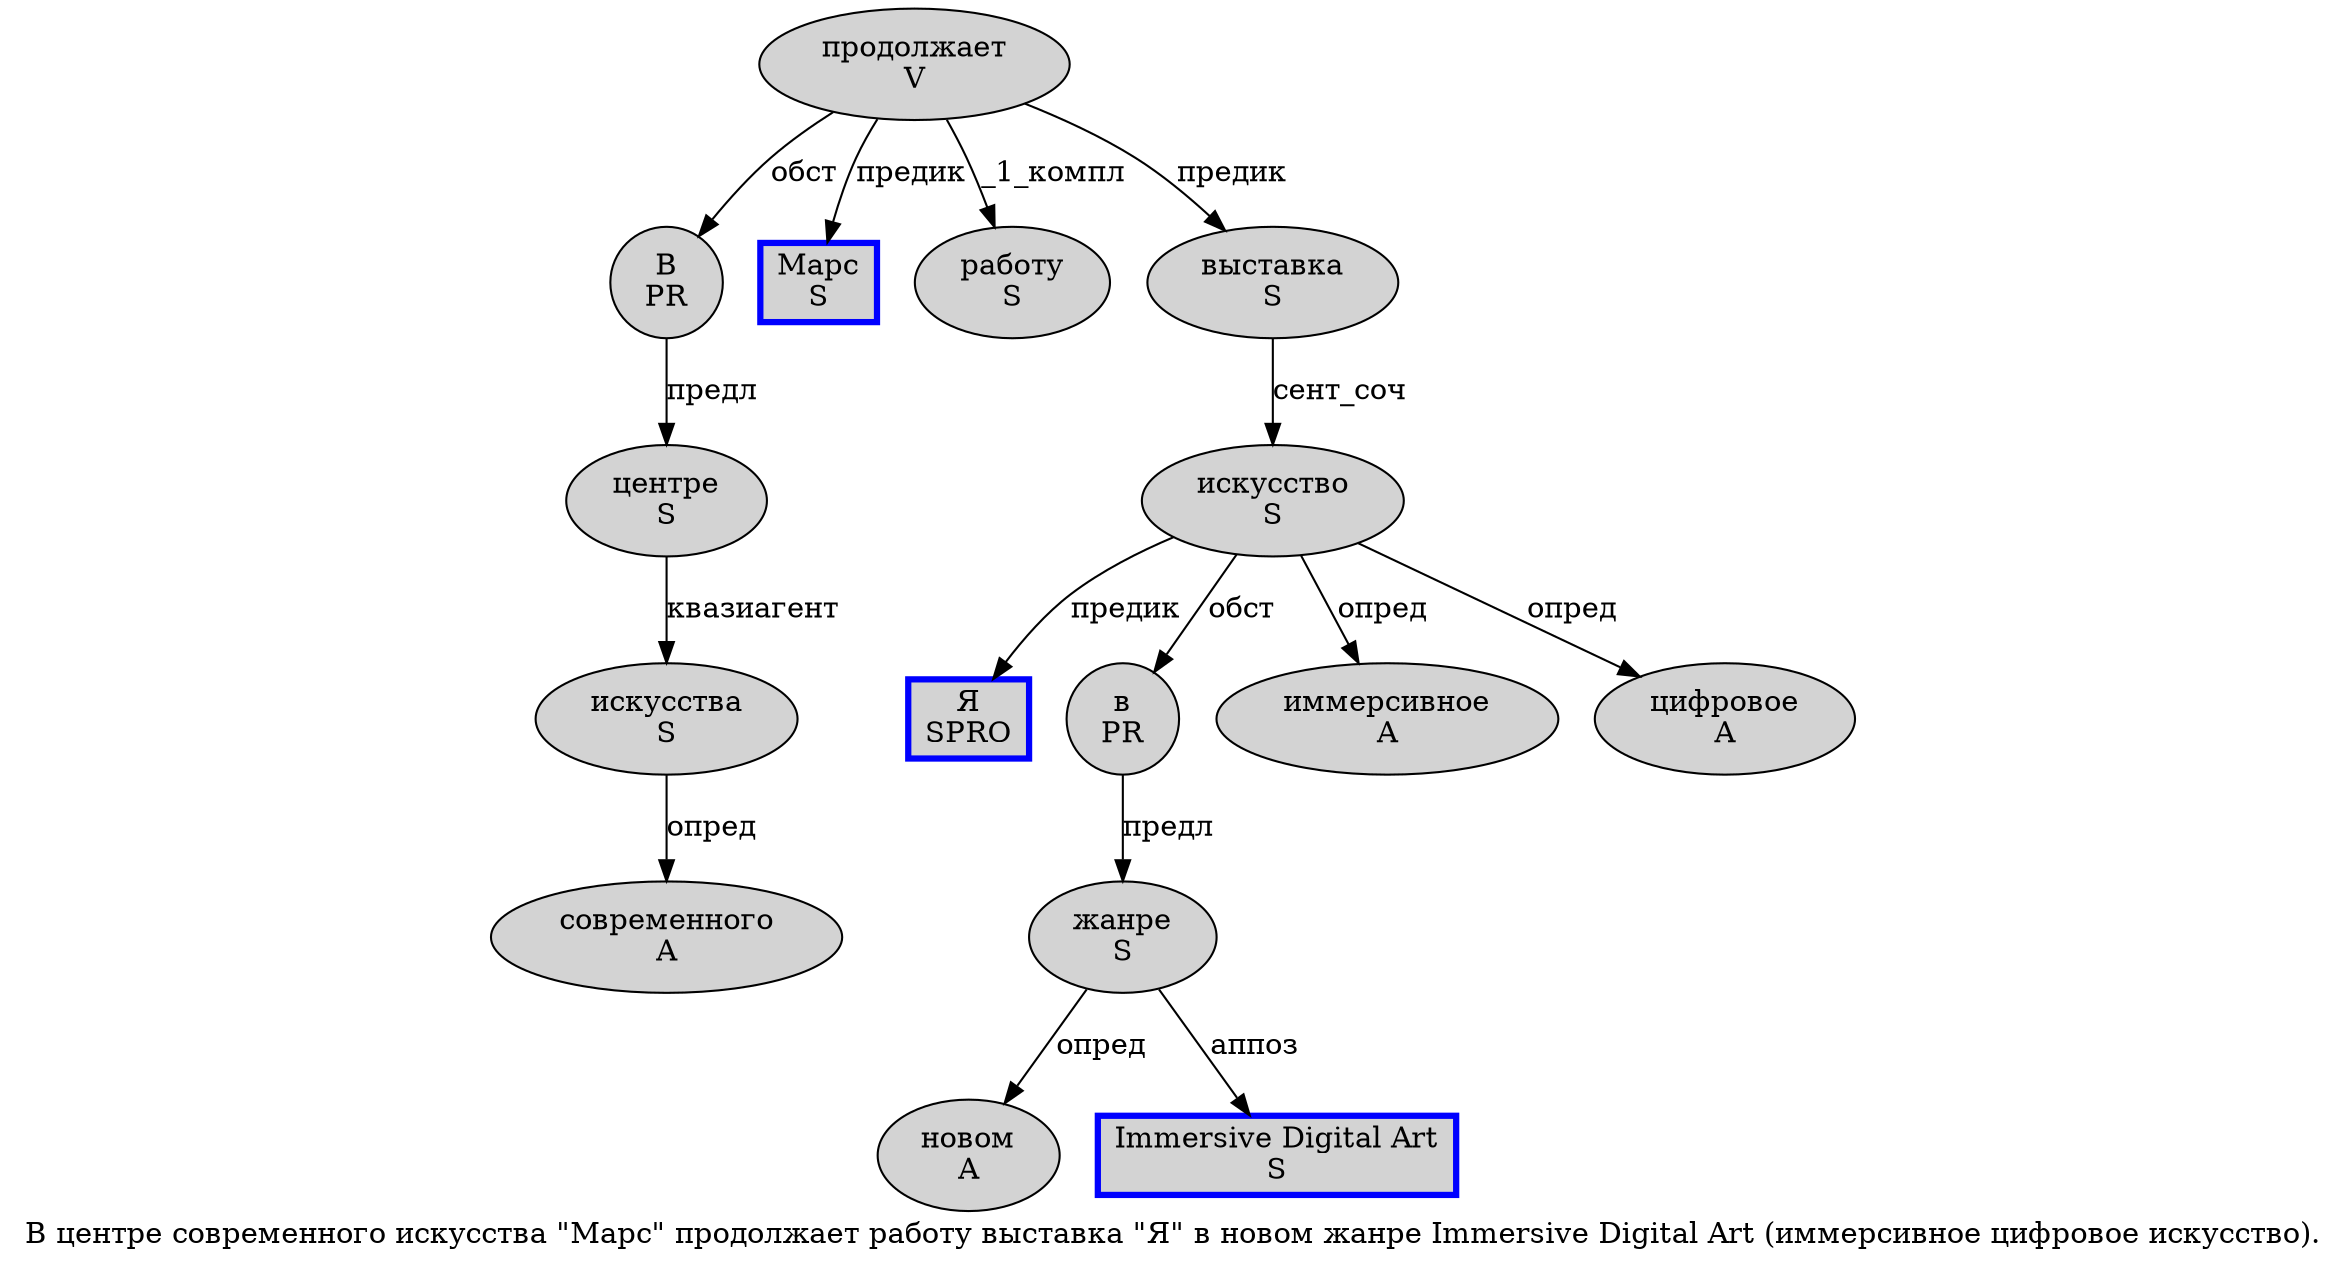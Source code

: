 digraph SENTENCE_257 {
	graph [label="В центре современного искусства \"Марс\" продолжает работу выставка \"Я\" в новом жанре Immersive Digital Art (иммерсивное цифровое искусство)."]
	node [style=filled]
		0 [label="В
PR" color="" fillcolor=lightgray penwidth=1 shape=ellipse]
		1 [label="центре
S" color="" fillcolor=lightgray penwidth=1 shape=ellipse]
		2 [label="современного
A" color="" fillcolor=lightgray penwidth=1 shape=ellipse]
		3 [label="искусства
S" color="" fillcolor=lightgray penwidth=1 shape=ellipse]
		5 [label="Марс
S" color=blue fillcolor=lightgray penwidth=3 shape=box]
		7 [label="продолжает
V" color="" fillcolor=lightgray penwidth=1 shape=ellipse]
		8 [label="работу
S" color="" fillcolor=lightgray penwidth=1 shape=ellipse]
		9 [label="выставка
S" color="" fillcolor=lightgray penwidth=1 shape=ellipse]
		11 [label="Я
SPRO" color=blue fillcolor=lightgray penwidth=3 shape=box]
		13 [label="в
PR" color="" fillcolor=lightgray penwidth=1 shape=ellipse]
		14 [label="новом
A" color="" fillcolor=lightgray penwidth=1 shape=ellipse]
		15 [label="жанре
S" color="" fillcolor=lightgray penwidth=1 shape=ellipse]
		16 [label="Immersive Digital Art
S" color=blue fillcolor=lightgray penwidth=3 shape=box]
		18 [label="иммерсивное
A" color="" fillcolor=lightgray penwidth=1 shape=ellipse]
		19 [label="цифровое
A" color="" fillcolor=lightgray penwidth=1 shape=ellipse]
		20 [label="искусство
S" color="" fillcolor=lightgray penwidth=1 shape=ellipse]
			15 -> 14 [label="опред"]
			15 -> 16 [label="аппоз"]
			1 -> 3 [label="квазиагент"]
			3 -> 2 [label="опред"]
			7 -> 0 [label="обст"]
			7 -> 5 [label="предик"]
			7 -> 8 [label="_1_компл"]
			7 -> 9 [label="предик"]
			20 -> 11 [label="предик"]
			20 -> 13 [label="обст"]
			20 -> 18 [label="опред"]
			20 -> 19 [label="опред"]
			9 -> 20 [label="сент_соч"]
			0 -> 1 [label="предл"]
			13 -> 15 [label="предл"]
}